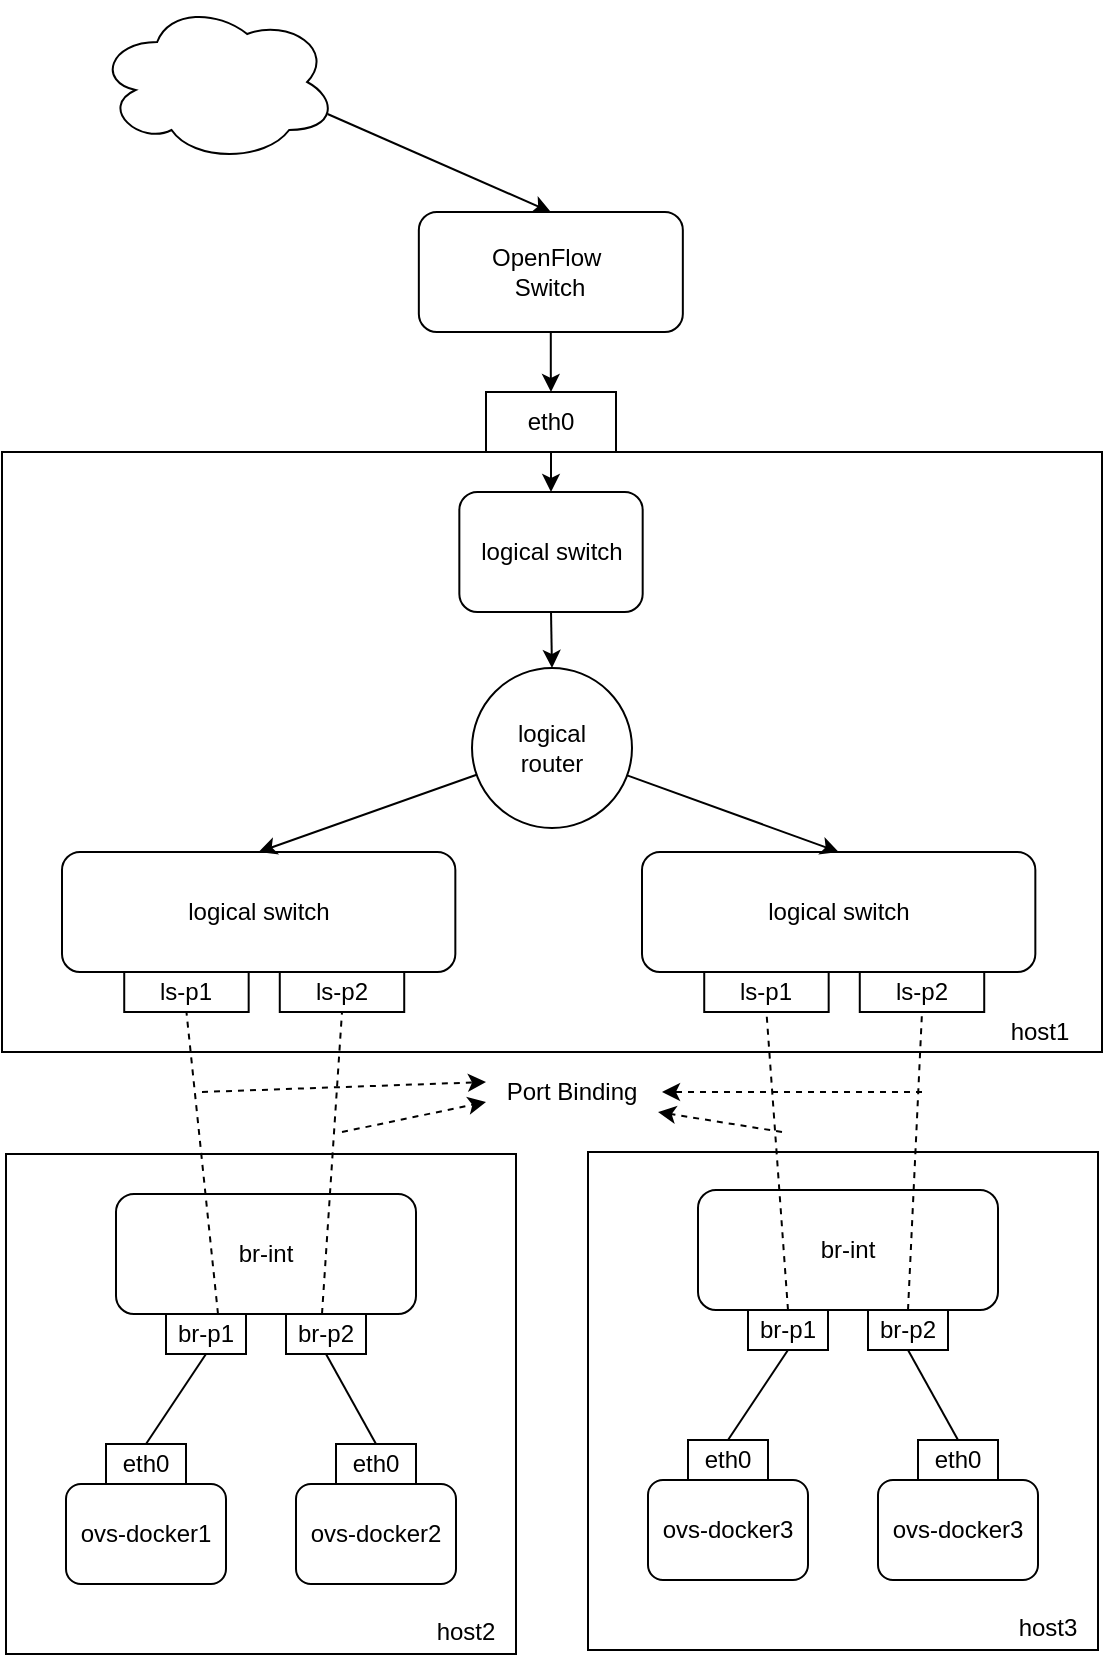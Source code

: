 <mxfile version="13.7.5" type="github">
  <diagram id="V1GHsl-OnWF4fIv_QpmM" name="Page-1">
    <mxGraphModel dx="1102" dy="1751" grid="1" gridSize="10" guides="1" tooltips="1" connect="1" arrows="1" fold="1" page="1" pageScale="1" pageWidth="827" pageHeight="1169" math="0" shadow="0">
      <root>
        <mxCell id="0" />
        <mxCell id="1" parent="0" />
        <mxCell id="O-eaTaXvOHHRbbTitxkM-1" value="" style="rounded=0;whiteSpace=wrap;html=1;" parent="1" vertex="1">
          <mxGeometry x="152" y="241" width="255" height="250" as="geometry" />
        </mxCell>
        <mxCell id="O-eaTaXvOHHRbbTitxkM-2" value="host2" style="text;html=1;strokeColor=none;fillColor=none;align=center;verticalAlign=middle;whiteSpace=wrap;rounded=0;" parent="1" vertex="1">
          <mxGeometry x="362" y="470" width="40" height="20" as="geometry" />
        </mxCell>
        <mxCell id="O-eaTaXvOHHRbbTitxkM-3" value="ovs-docker1" style="rounded=1;whiteSpace=wrap;html=1;" parent="1" vertex="1">
          <mxGeometry x="182" y="406" width="80" height="50" as="geometry" />
        </mxCell>
        <mxCell id="O-eaTaXvOHHRbbTitxkM-4" value="eth0" style="rounded=0;whiteSpace=wrap;html=1;" parent="1" vertex="1">
          <mxGeometry x="202" y="386" width="40" height="20" as="geometry" />
        </mxCell>
        <mxCell id="O-eaTaXvOHHRbbTitxkM-5" value="br-int" style="rounded=1;whiteSpace=wrap;html=1;" parent="1" vertex="1">
          <mxGeometry x="207" y="261" width="150" height="60" as="geometry" />
        </mxCell>
        <mxCell id="O-eaTaXvOHHRbbTitxkM-6" style="rounded=0;orthogonalLoop=1;jettySize=auto;html=1;entryX=0.5;entryY=0;entryDx=0;entryDy=0;exitX=0.5;exitY=1;exitDx=0;exitDy=0;endArrow=none;endFill=0;" parent="1" source="O-eaTaXvOHHRbbTitxkM-7" target="O-eaTaXvOHHRbbTitxkM-4" edge="1">
          <mxGeometry relative="1" as="geometry" />
        </mxCell>
        <mxCell id="O-eaTaXvOHHRbbTitxkM-7" value="br-p1" style="rounded=0;whiteSpace=wrap;html=1;" parent="1" vertex="1">
          <mxGeometry x="232" y="321" width="40" height="20" as="geometry" />
        </mxCell>
        <mxCell id="O-eaTaXvOHHRbbTitxkM-8" value="ovs-docker2" style="rounded=1;whiteSpace=wrap;html=1;" parent="1" vertex="1">
          <mxGeometry x="297" y="406" width="80" height="50" as="geometry" />
        </mxCell>
        <mxCell id="O-eaTaXvOHHRbbTitxkM-9" value="eth0" style="rounded=0;whiteSpace=wrap;html=1;" parent="1" vertex="1">
          <mxGeometry x="317" y="386" width="40" height="20" as="geometry" />
        </mxCell>
        <mxCell id="O-eaTaXvOHHRbbTitxkM-10" style="edgeStyle=none;rounded=0;orthogonalLoop=1;jettySize=auto;html=1;entryX=0.5;entryY=0;entryDx=0;entryDy=0;exitX=0.5;exitY=1;exitDx=0;exitDy=0;endArrow=none;endFill=0;" parent="1" source="O-eaTaXvOHHRbbTitxkM-11" target="O-eaTaXvOHHRbbTitxkM-9" edge="1">
          <mxGeometry relative="1" as="geometry" />
        </mxCell>
        <mxCell id="O-eaTaXvOHHRbbTitxkM-11" value="br-p2" style="rounded=0;whiteSpace=wrap;html=1;" parent="1" vertex="1">
          <mxGeometry x="292" y="321" width="40" height="20" as="geometry" />
        </mxCell>
        <mxCell id="O-eaTaXvOHHRbbTitxkM-12" value="" style="rounded=0;whiteSpace=wrap;html=1;" parent="1" vertex="1">
          <mxGeometry x="443" y="240" width="255" height="249" as="geometry" />
        </mxCell>
        <mxCell id="O-eaTaXvOHHRbbTitxkM-13" value="host3" style="text;html=1;strokeColor=none;fillColor=none;align=center;verticalAlign=middle;whiteSpace=wrap;rounded=0;" parent="1" vertex="1">
          <mxGeometry x="653" y="468" width="40" height="20" as="geometry" />
        </mxCell>
        <mxCell id="O-eaTaXvOHHRbbTitxkM-14" value="ovs-docker3" style="rounded=1;whiteSpace=wrap;html=1;" parent="1" vertex="1">
          <mxGeometry x="473" y="404" width="80" height="50" as="geometry" />
        </mxCell>
        <mxCell id="O-eaTaXvOHHRbbTitxkM-15" value="eth0" style="rounded=0;whiteSpace=wrap;html=1;" parent="1" vertex="1">
          <mxGeometry x="493" y="384" width="40" height="20" as="geometry" />
        </mxCell>
        <mxCell id="O-eaTaXvOHHRbbTitxkM-16" value="br-int" style="rounded=1;whiteSpace=wrap;html=1;" parent="1" vertex="1">
          <mxGeometry x="498" y="259" width="150" height="60" as="geometry" />
        </mxCell>
        <mxCell id="O-eaTaXvOHHRbbTitxkM-17" style="rounded=0;orthogonalLoop=1;jettySize=auto;html=1;entryX=0.5;entryY=0;entryDx=0;entryDy=0;exitX=0.5;exitY=1;exitDx=0;exitDy=0;endArrow=none;endFill=0;" parent="1" source="O-eaTaXvOHHRbbTitxkM-18" target="O-eaTaXvOHHRbbTitxkM-15" edge="1">
          <mxGeometry relative="1" as="geometry" />
        </mxCell>
        <mxCell id="O-eaTaXvOHHRbbTitxkM-18" value="br-p1" style="rounded=0;whiteSpace=wrap;html=1;" parent="1" vertex="1">
          <mxGeometry x="523" y="319" width="40" height="20" as="geometry" />
        </mxCell>
        <mxCell id="O-eaTaXvOHHRbbTitxkM-19" value="ovs-docker3" style="rounded=1;whiteSpace=wrap;html=1;" parent="1" vertex="1">
          <mxGeometry x="588" y="404" width="80" height="50" as="geometry" />
        </mxCell>
        <mxCell id="O-eaTaXvOHHRbbTitxkM-20" value="eth0" style="rounded=0;whiteSpace=wrap;html=1;" parent="1" vertex="1">
          <mxGeometry x="608" y="384" width="40" height="20" as="geometry" />
        </mxCell>
        <mxCell id="O-eaTaXvOHHRbbTitxkM-21" style="edgeStyle=none;rounded=0;orthogonalLoop=1;jettySize=auto;html=1;entryX=0.5;entryY=0;entryDx=0;entryDy=0;exitX=0.5;exitY=1;exitDx=0;exitDy=0;endArrow=none;endFill=0;" parent="1" source="O-eaTaXvOHHRbbTitxkM-22" target="O-eaTaXvOHHRbbTitxkM-20" edge="1">
          <mxGeometry relative="1" as="geometry" />
        </mxCell>
        <mxCell id="O-eaTaXvOHHRbbTitxkM-22" value="br-p2" style="rounded=0;whiteSpace=wrap;html=1;" parent="1" vertex="1">
          <mxGeometry x="583" y="319" width="40" height="20" as="geometry" />
        </mxCell>
        <mxCell id="O-eaTaXvOHHRbbTitxkM-24" value="" style="rounded=0;whiteSpace=wrap;html=1;" parent="1" vertex="1">
          <mxGeometry x="150" y="-110" width="550" height="300" as="geometry" />
        </mxCell>
        <mxCell id="O-eaTaXvOHHRbbTitxkM-25" value="host1" style="text;html=1;strokeColor=none;fillColor=none;align=center;verticalAlign=middle;whiteSpace=wrap;rounded=0;" parent="1" vertex="1">
          <mxGeometry x="637.778" y="170" width="62.222" height="20" as="geometry" />
        </mxCell>
        <mxCell id="O-eaTaXvOHHRbbTitxkM-26" value="&lt;span style=&quot;white-space: normal&quot;&gt;logical switch&lt;/span&gt;" style="rounded=1;whiteSpace=wrap;html=1;" parent="1" vertex="1">
          <mxGeometry x="180" y="90" width="196.67" height="60" as="geometry" />
        </mxCell>
        <mxCell id="O-eaTaXvOHHRbbTitxkM-29" value="ls-p1" style="rounded=0;whiteSpace=wrap;html=1;" parent="1" vertex="1">
          <mxGeometry x="211.114" y="150" width="62.222" height="20" as="geometry" />
        </mxCell>
        <mxCell id="O-eaTaXvOHHRbbTitxkM-30" value="ls-p2" style="rounded=0;whiteSpace=wrap;html=1;" parent="1" vertex="1">
          <mxGeometry x="288.892" y="150" width="62.222" height="20" as="geometry" />
        </mxCell>
        <mxCell id="O-eaTaXvOHHRbbTitxkM-35" value="&lt;span style=&quot;white-space: normal&quot;&gt;logical switch&lt;/span&gt;" style="rounded=1;whiteSpace=wrap;html=1;" parent="1" vertex="1">
          <mxGeometry x="470" y="90" width="196.67" height="60" as="geometry" />
        </mxCell>
        <mxCell id="O-eaTaXvOHHRbbTitxkM-36" value="ls-p1" style="rounded=0;whiteSpace=wrap;html=1;" parent="1" vertex="1">
          <mxGeometry x="501.114" y="150" width="62.222" height="20" as="geometry" />
        </mxCell>
        <mxCell id="O-eaTaXvOHHRbbTitxkM-37" value="ls-p2" style="rounded=0;whiteSpace=wrap;html=1;" parent="1" vertex="1">
          <mxGeometry x="578.892" y="150" width="62.222" height="20" as="geometry" />
        </mxCell>
        <mxCell id="O-eaTaXvOHHRbbTitxkM-39" value="" style="endArrow=none;dashed=1;html=1;entryX=0.5;entryY=1;entryDx=0;entryDy=0;exitX=0.5;exitY=0;exitDx=0;exitDy=0;" parent="1" source="O-eaTaXvOHHRbbTitxkM-22" target="O-eaTaXvOHHRbbTitxkM-37" edge="1">
          <mxGeometry width="50" height="50" relative="1" as="geometry">
            <mxPoint x="588" y="331" as="sourcePoint" />
            <mxPoint x="572.226" y="180" as="targetPoint" />
          </mxGeometry>
        </mxCell>
        <mxCell id="O-eaTaXvOHHRbbTitxkM-38" value="" style="endArrow=none;dashed=1;html=1;exitX=0.5;exitY=0;exitDx=0;exitDy=0;entryX=0.5;entryY=1;entryDx=0;entryDy=0;" parent="1" source="O-eaTaXvOHHRbbTitxkM-18" target="O-eaTaXvOHHRbbTitxkM-36" edge="1">
          <mxGeometry width="50" height="50" relative="1" as="geometry">
            <mxPoint x="523" y="321" as="sourcePoint" />
            <mxPoint x="507" y="170" as="targetPoint" />
          </mxGeometry>
        </mxCell>
        <mxCell id="O-eaTaXvOHHRbbTitxkM-32" value="" style="endArrow=none;dashed=1;html=1;entryX=0.5;entryY=1;entryDx=0;entryDy=0;" parent="1" target="O-eaTaXvOHHRbbTitxkM-30" edge="1">
          <mxGeometry width="50" height="50" relative="1" as="geometry">
            <mxPoint x="310" y="321" as="sourcePoint" />
            <mxPoint x="352" y="170" as="targetPoint" />
          </mxGeometry>
        </mxCell>
        <mxCell id="O-eaTaXvOHHRbbTitxkM-31" value="" style="endArrow=none;dashed=1;html=1;entryX=0.5;entryY=1;entryDx=0;entryDy=0;exitX=0.34;exitY=1;exitDx=0;exitDy=0;exitPerimeter=0;" parent="1" source="O-eaTaXvOHHRbbTitxkM-5" target="O-eaTaXvOHHRbbTitxkM-29" edge="1">
          <mxGeometry width="50" height="50" relative="1" as="geometry">
            <mxPoint x="282" y="330" as="sourcePoint" />
            <mxPoint x="440" y="280" as="targetPoint" />
          </mxGeometry>
        </mxCell>
        <mxCell id="O-eaTaXvOHHRbbTitxkM-55" style="edgeStyle=none;rounded=0;orthogonalLoop=1;jettySize=auto;html=1;entryX=0.5;entryY=0;entryDx=0;entryDy=0;" parent="1" source="O-eaTaXvOHHRbbTitxkM-42" target="O-eaTaXvOHHRbbTitxkM-26" edge="1">
          <mxGeometry relative="1" as="geometry" />
        </mxCell>
        <mxCell id="O-eaTaXvOHHRbbTitxkM-56" style="edgeStyle=none;rounded=0;orthogonalLoop=1;jettySize=auto;html=1;entryX=0.5;entryY=0;entryDx=0;entryDy=0;" parent="1" source="O-eaTaXvOHHRbbTitxkM-42" target="O-eaTaXvOHHRbbTitxkM-35" edge="1">
          <mxGeometry relative="1" as="geometry" />
        </mxCell>
        <mxCell id="O-eaTaXvOHHRbbTitxkM-42" value="logical&lt;br&gt;router" style="ellipse;whiteSpace=wrap;html=1;aspect=fixed;" parent="1" vertex="1">
          <mxGeometry x="385" y="-2" width="80" height="80" as="geometry" />
        </mxCell>
        <mxCell id="O-eaTaXvOHHRbbTitxkM-59" style="edgeStyle=none;rounded=0;orthogonalLoop=1;jettySize=auto;html=1;exitX=0.5;exitY=1;exitDx=0;exitDy=0;" parent="1" source="O-eaTaXvOHHRbbTitxkM-45" target="O-eaTaXvOHHRbbTitxkM-42" edge="1">
          <mxGeometry relative="1" as="geometry" />
        </mxCell>
        <mxCell id="O-eaTaXvOHHRbbTitxkM-45" value="&lt;span style=&quot;white-space: normal&quot;&gt;logical switch&lt;/span&gt;" style="rounded=1;whiteSpace=wrap;html=1;" parent="1" vertex="1">
          <mxGeometry x="378.67" y="-90" width="91.67" height="60" as="geometry" />
        </mxCell>
        <mxCell id="O-eaTaXvOHHRbbTitxkM-60" style="edgeStyle=none;rounded=0;orthogonalLoop=1;jettySize=auto;html=1;exitX=0.5;exitY=1;exitDx=0;exitDy=0;entryX=0.5;entryY=0;entryDx=0;entryDy=0;" parent="1" source="O-eaTaXvOHHRbbTitxkM-46" target="O-eaTaXvOHHRbbTitxkM-45" edge="1">
          <mxGeometry relative="1" as="geometry" />
        </mxCell>
        <mxCell id="O-eaTaXvOHHRbbTitxkM-46" value="eth0" style="rounded=0;whiteSpace=wrap;html=1;" parent="1" vertex="1">
          <mxGeometry x="392" y="-140" width="65" height="30" as="geometry" />
        </mxCell>
        <mxCell id="O-eaTaXvOHHRbbTitxkM-50" style="edgeStyle=orthogonalEdgeStyle;rounded=0;orthogonalLoop=1;jettySize=auto;html=1;" parent="1" source="O-eaTaXvOHHRbbTitxkM-47" target="O-eaTaXvOHHRbbTitxkM-46" edge="1">
          <mxGeometry relative="1" as="geometry" />
        </mxCell>
        <mxCell id="O-eaTaXvOHHRbbTitxkM-47" value="OpenFlow&amp;nbsp;&lt;br&gt;Switch" style="rounded=1;whiteSpace=wrap;html=1;" parent="1" vertex="1">
          <mxGeometry x="358.42" y="-230" width="132" height="60" as="geometry" />
        </mxCell>
        <mxCell id="O-eaTaXvOHHRbbTitxkM-48" value="" style="ellipse;shape=cloud;whiteSpace=wrap;html=1;" parent="1" vertex="1">
          <mxGeometry x="197.58" y="-335" width="120" height="80" as="geometry" />
        </mxCell>
        <mxCell id="O-eaTaXvOHHRbbTitxkM-49" value="" style="endArrow=classic;html=1;entryX=0.5;entryY=0;entryDx=0;entryDy=0;exitX=0.96;exitY=0.7;exitDx=0;exitDy=0;exitPerimeter=0;" parent="1" source="O-eaTaXvOHHRbbTitxkM-48" target="O-eaTaXvOHHRbbTitxkM-47" edge="1">
          <mxGeometry width="50" height="50" relative="1" as="geometry">
            <mxPoint x="316.78" y="-294" as="sourcePoint" />
            <mxPoint x="449.58" y="-90" as="targetPoint" />
          </mxGeometry>
        </mxCell>
        <mxCell id="ab1JF9YboepFzeT07ixO-1" value="" style="endArrow=classic;html=1;entryX=0;entryY=0.25;entryDx=0;entryDy=0;dashed=1;" edge="1" parent="1" target="ab1JF9YboepFzeT07ixO-3">
          <mxGeometry width="50" height="50" relative="1" as="geometry">
            <mxPoint x="250" y="210" as="sourcePoint" />
            <mxPoint x="370" y="210" as="targetPoint" />
          </mxGeometry>
        </mxCell>
        <mxCell id="ab1JF9YboepFzeT07ixO-2" value="" style="endArrow=classic;html=1;entryX=0;entryY=0.75;entryDx=0;entryDy=0;dashed=1;" edge="1" parent="1" target="ab1JF9YboepFzeT07ixO-3">
          <mxGeometry width="50" height="50" relative="1" as="geometry">
            <mxPoint x="320" y="230" as="sourcePoint" />
            <mxPoint x="370" y="220" as="targetPoint" />
          </mxGeometry>
        </mxCell>
        <mxCell id="ab1JF9YboepFzeT07ixO-3" value="Port Binding" style="text;html=1;strokeColor=none;fillColor=none;align=center;verticalAlign=middle;whiteSpace=wrap;rounded=0;" vertex="1" parent="1">
          <mxGeometry x="392" y="200" width="86" height="20" as="geometry" />
        </mxCell>
        <mxCell id="ab1JF9YboepFzeT07ixO-4" value="" style="endArrow=classic;html=1;entryX=1;entryY=1;entryDx=0;entryDy=0;dashed=1;" edge="1" parent="1" target="ab1JF9YboepFzeT07ixO-3">
          <mxGeometry width="50" height="50" relative="1" as="geometry">
            <mxPoint x="540" y="230" as="sourcePoint" />
            <mxPoint x="110" y="210" as="targetPoint" />
          </mxGeometry>
        </mxCell>
        <mxCell id="ab1JF9YboepFzeT07ixO-5" value="" style="endArrow=classic;html=1;dashed=1;" edge="1" parent="1">
          <mxGeometry width="50" height="50" relative="1" as="geometry">
            <mxPoint x="610" y="210" as="sourcePoint" />
            <mxPoint x="480" y="210" as="targetPoint" />
          </mxGeometry>
        </mxCell>
      </root>
    </mxGraphModel>
  </diagram>
</mxfile>

